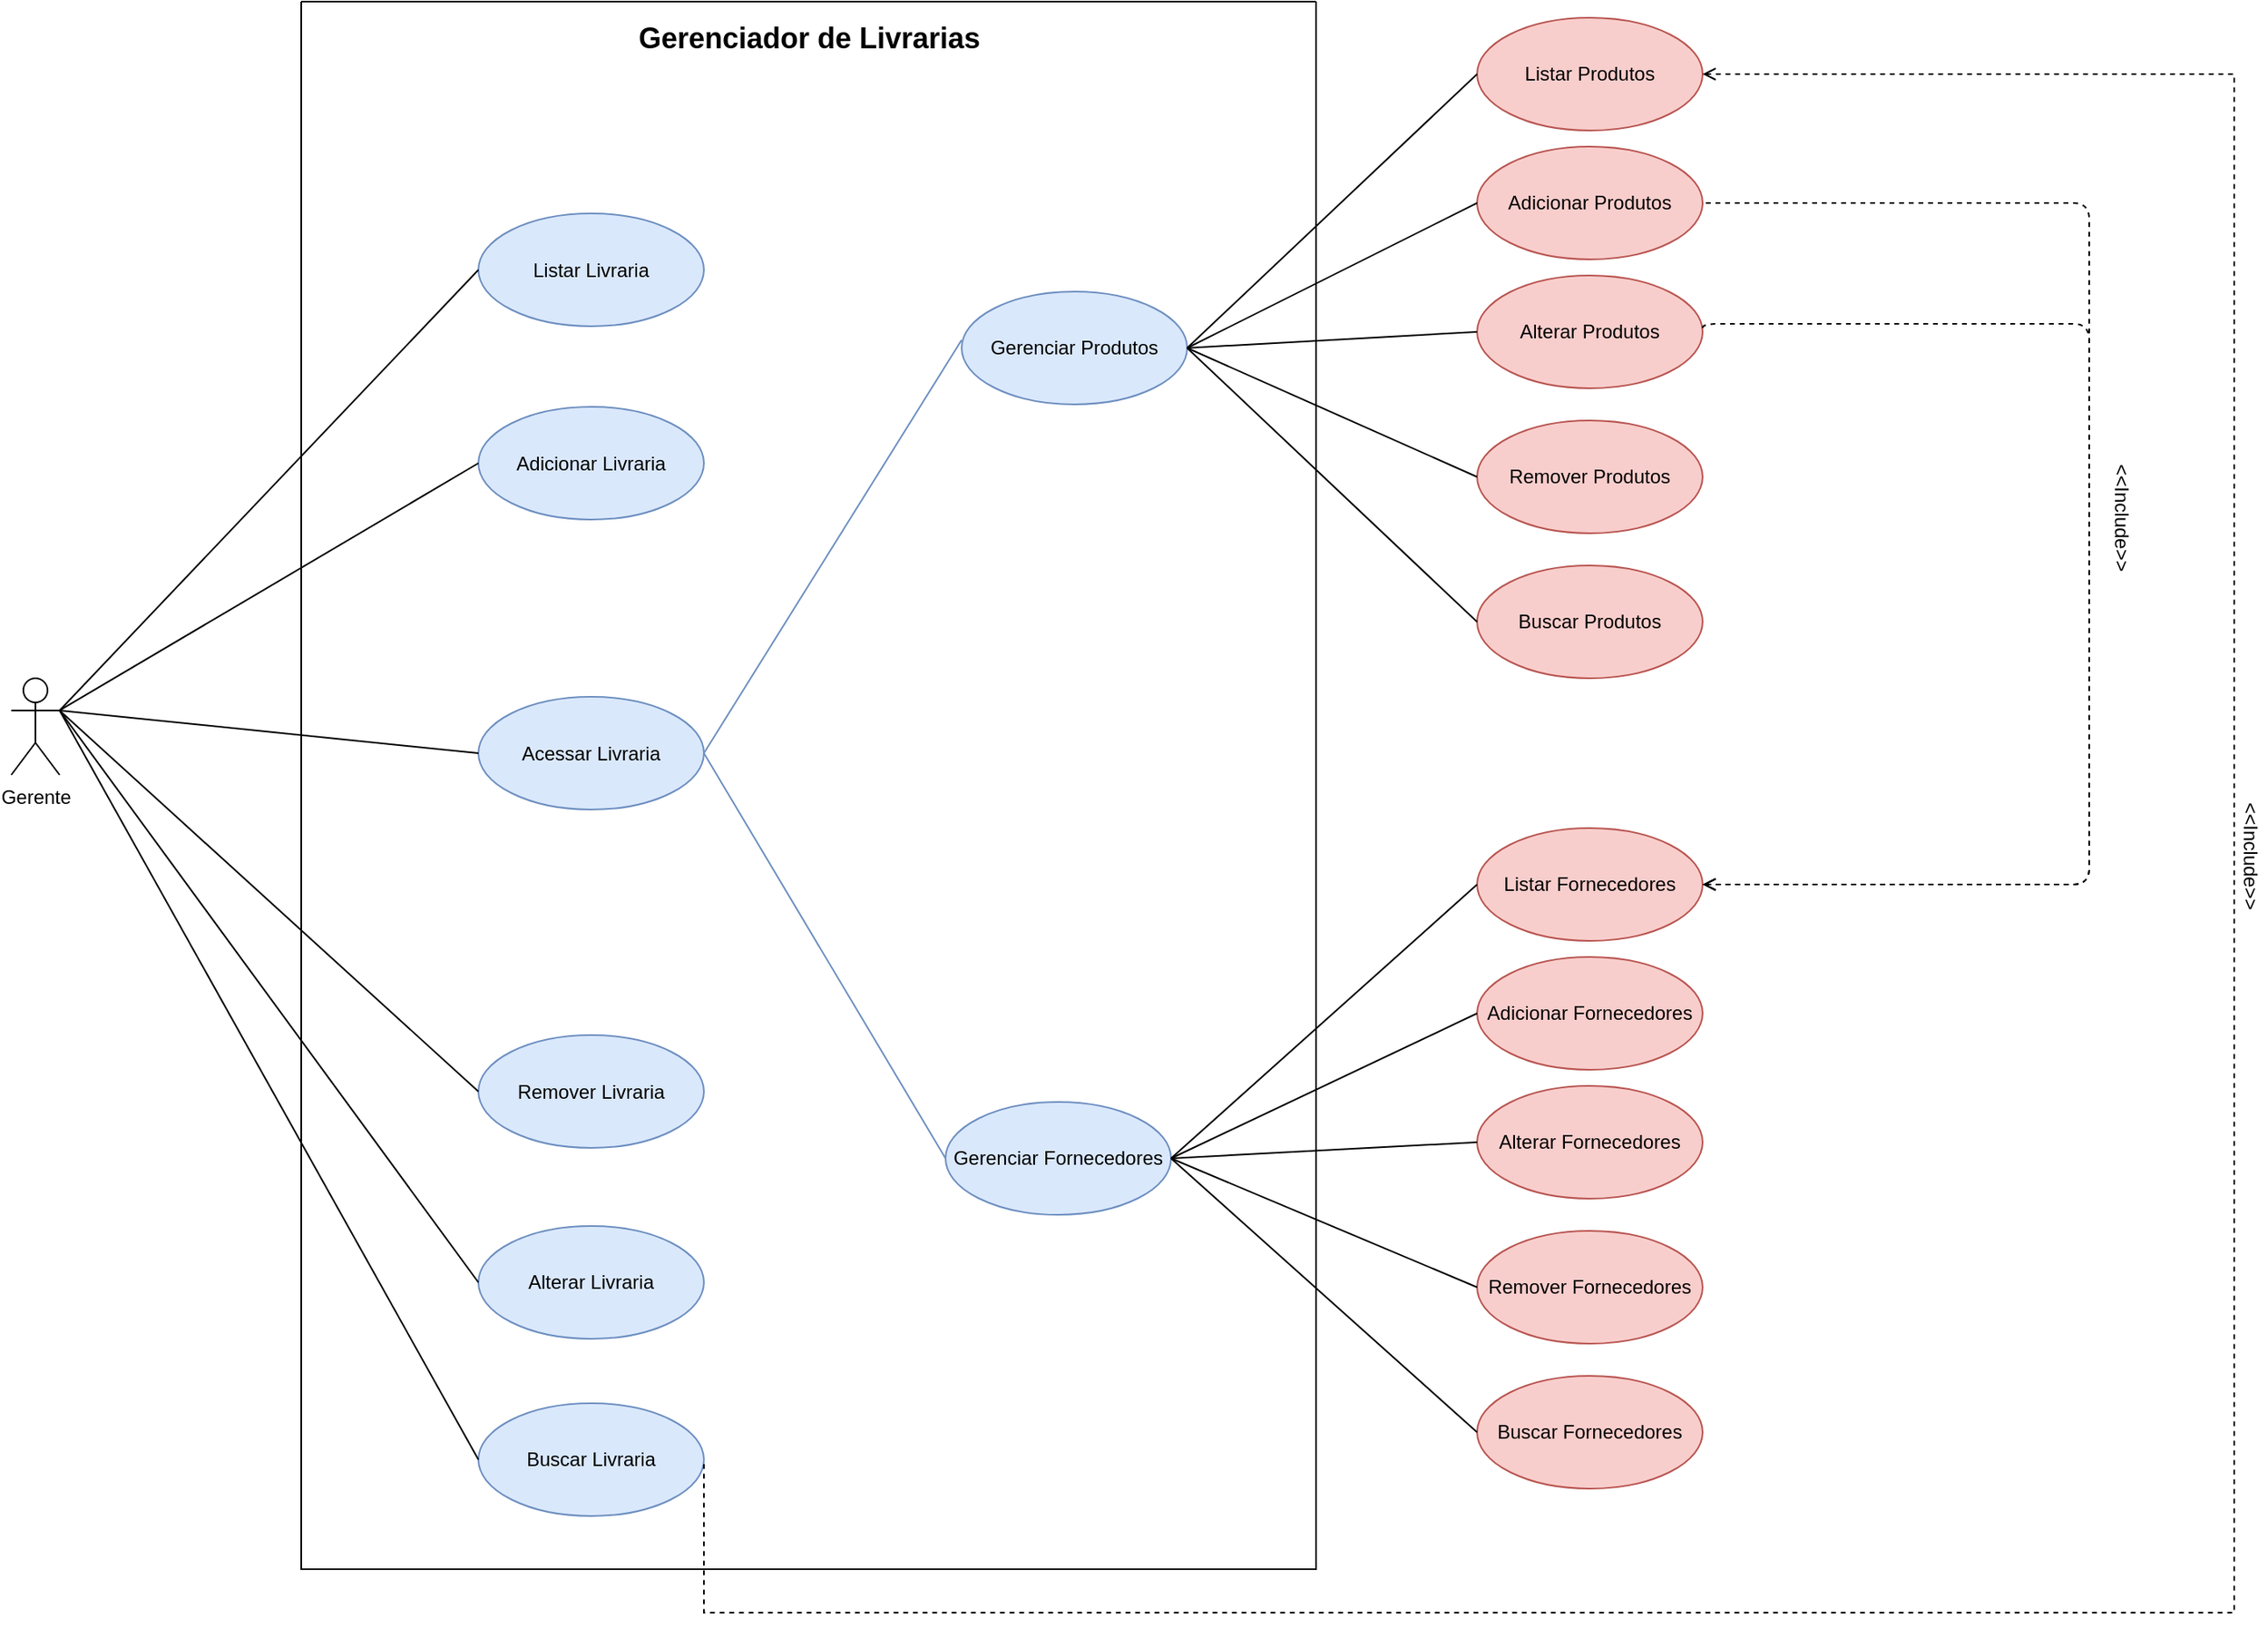 <mxfile version="14.7.2" type="device"><diagram id="RECcTxgNgB0pCelS--qA" name="Page-1"><mxGraphModel dx="2031" dy="1053" grid="1" gridSize="10" guides="1" tooltips="1" connect="1" arrows="1" fold="1" page="1" pageScale="1" pageWidth="2336" pageHeight="1654" math="0" shadow="0"><root><mxCell id="0"/><mxCell id="1" parent="0"/><mxCell id="3fpSpUezCXpRgiBfMQwS-1" value="Gerente" style="shape=umlActor;verticalLabelPosition=bottom;verticalAlign=top;html=1;outlineConnect=0;" parent="1" vertex="1"><mxGeometry x="60" y="500" width="30" height="60" as="geometry"/></mxCell><mxCell id="3fpSpUezCXpRgiBfMQwS-3" value="" style="swimlane;startSize=0;" parent="1" vertex="1"><mxGeometry x="240" y="80" width="630" height="973" as="geometry"/></mxCell><mxCell id="3fpSpUezCXpRgiBfMQwS-10" value="Listar Livraria" style="ellipse;whiteSpace=wrap;html=1;fillColor=#dae8fc;strokeColor=#6c8ebf;" parent="3fpSpUezCXpRgiBfMQwS-3" vertex="1"><mxGeometry x="110" y="131.5" width="140" height="70" as="geometry"/></mxCell><mxCell id="3fpSpUezCXpRgiBfMQwS-9" value="Adicionar Livraria" style="ellipse;whiteSpace=wrap;html=1;fillColor=#dae8fc;strokeColor=#6c8ebf;" parent="3fpSpUezCXpRgiBfMQwS-3" vertex="1"><mxGeometry x="110" y="251.5" width="140" height="70" as="geometry"/></mxCell><mxCell id="3fpSpUezCXpRgiBfMQwS-8" value="Remover Livraria" style="ellipse;whiteSpace=wrap;html=1;fillColor=#dae8fc;strokeColor=#6c8ebf;" parent="3fpSpUezCXpRgiBfMQwS-3" vertex="1"><mxGeometry x="110" y="641.5" width="140" height="70" as="geometry"/></mxCell><mxCell id="3fpSpUezCXpRgiBfMQwS-7" value="Alterar Livraria" style="ellipse;whiteSpace=wrap;html=1;fillColor=#dae8fc;strokeColor=#6c8ebf;" parent="3fpSpUezCXpRgiBfMQwS-3" vertex="1"><mxGeometry x="110" y="760" width="140" height="70" as="geometry"/></mxCell><mxCell id="3fpSpUezCXpRgiBfMQwS-6" value="Acessar Livraria" style="ellipse;whiteSpace=wrap;html=1;fillColor=#dae8fc;strokeColor=#6c8ebf;" parent="3fpSpUezCXpRgiBfMQwS-3" vertex="1"><mxGeometry x="110" y="431.5" width="140" height="70" as="geometry"/></mxCell><mxCell id="3fpSpUezCXpRgiBfMQwS-5" value="Gerenciar Produtos" style="ellipse;whiteSpace=wrap;html=1;fillColor=#dae8fc;strokeColor=#6c8ebf;" parent="3fpSpUezCXpRgiBfMQwS-3" vertex="1"><mxGeometry x="410" y="180" width="140" height="70" as="geometry"/></mxCell><mxCell id="3fpSpUezCXpRgiBfMQwS-4" value="Gerenciar Fornecedores" style="ellipse;whiteSpace=wrap;html=1;fillColor=#dae8fc;strokeColor=#6c8ebf;" parent="3fpSpUezCXpRgiBfMQwS-3" vertex="1"><mxGeometry x="400" y="683" width="140" height="70" as="geometry"/></mxCell><mxCell id="3fpSpUezCXpRgiBfMQwS-26" value="&lt;b&gt;&lt;font style=&quot;font-size: 18px&quot;&gt;Gerenciador de Livrarias&lt;/font&gt;&lt;/b&gt;" style="text;html=1;align=center;verticalAlign=middle;resizable=0;points=[];autosize=1;strokeColor=none;" parent="3fpSpUezCXpRgiBfMQwS-3" vertex="1"><mxGeometry x="200" y="13" width="230" height="20" as="geometry"/></mxCell><mxCell id="3fpSpUezCXpRgiBfMQwS-28" value="" style="endArrow=none;html=1;rounded=0;exitX=1;exitY=0.5;exitDx=0;exitDy=0;entryX=0;entryY=0.5;entryDx=0;entryDy=0;fillColor=#dae8fc;strokeColor=#6c8ebf;" parent="3fpSpUezCXpRgiBfMQwS-3" source="3fpSpUezCXpRgiBfMQwS-6" target="3fpSpUezCXpRgiBfMQwS-4" edge="1"><mxGeometry relative="1" as="geometry"><mxPoint x="400" y="513" as="sourcePoint"/><mxPoint x="560" y="513" as="targetPoint"/></mxGeometry></mxCell><mxCell id="HwZBsva0_BQVAz0KcNDP-1" value="Buscar Livraria" style="ellipse;whiteSpace=wrap;html=1;fillColor=#dae8fc;strokeColor=#6c8ebf;" vertex="1" parent="3fpSpUezCXpRgiBfMQwS-3"><mxGeometry x="110" y="870" width="140" height="70" as="geometry"/></mxCell><mxCell id="3fpSpUezCXpRgiBfMQwS-21" value="" style="endArrow=none;html=1;rounded=0;exitX=1;exitY=0.333;exitDx=0;exitDy=0;exitPerimeter=0;entryX=0;entryY=0.5;entryDx=0;entryDy=0;" parent="1" source="3fpSpUezCXpRgiBfMQwS-1" target="3fpSpUezCXpRgiBfMQwS-7" edge="1"><mxGeometry relative="1" as="geometry"><mxPoint x="640" y="380" as="sourcePoint"/><mxPoint x="800" y="380" as="targetPoint"/></mxGeometry></mxCell><mxCell id="3fpSpUezCXpRgiBfMQwS-22" value="" style="endArrow=none;html=1;rounded=0;exitX=1;exitY=0.333;exitDx=0;exitDy=0;exitPerimeter=0;entryX=0;entryY=0.5;entryDx=0;entryDy=0;" parent="1" source="3fpSpUezCXpRgiBfMQwS-1" target="3fpSpUezCXpRgiBfMQwS-8" edge="1"><mxGeometry relative="1" as="geometry"><mxPoint x="640" y="380" as="sourcePoint"/><mxPoint x="800" y="380" as="targetPoint"/></mxGeometry></mxCell><mxCell id="3fpSpUezCXpRgiBfMQwS-23" value="" style="endArrow=none;html=1;rounded=0;exitX=1;exitY=0.333;exitDx=0;exitDy=0;exitPerimeter=0;entryX=0;entryY=0.5;entryDx=0;entryDy=0;" parent="1" source="3fpSpUezCXpRgiBfMQwS-1" target="3fpSpUezCXpRgiBfMQwS-6" edge="1"><mxGeometry relative="1" as="geometry"><mxPoint x="640" y="380" as="sourcePoint"/><mxPoint x="800" y="380" as="targetPoint"/></mxGeometry></mxCell><mxCell id="3fpSpUezCXpRgiBfMQwS-24" value="" style="endArrow=none;html=1;rounded=0;exitX=1;exitY=0.333;exitDx=0;exitDy=0;exitPerimeter=0;entryX=0;entryY=0.5;entryDx=0;entryDy=0;" parent="1" source="3fpSpUezCXpRgiBfMQwS-1" target="3fpSpUezCXpRgiBfMQwS-9" edge="1"><mxGeometry relative="1" as="geometry"><mxPoint x="640" y="380" as="sourcePoint"/><mxPoint x="800" y="380" as="targetPoint"/></mxGeometry></mxCell><mxCell id="3fpSpUezCXpRgiBfMQwS-25" value="" style="endArrow=none;html=1;rounded=0;exitX=1;exitY=0.333;exitDx=0;exitDy=0;exitPerimeter=0;entryX=0;entryY=0.5;entryDx=0;entryDy=0;" parent="1" source="3fpSpUezCXpRgiBfMQwS-1" target="3fpSpUezCXpRgiBfMQwS-10" edge="1"><mxGeometry relative="1" as="geometry"><mxPoint x="640" y="380" as="sourcePoint"/><mxPoint x="800" y="380" as="targetPoint"/></mxGeometry></mxCell><mxCell id="3fpSpUezCXpRgiBfMQwS-27" value="" style="endArrow=none;html=1;rounded=0;exitX=1;exitY=0.5;exitDx=0;exitDy=0;fillColor=#dae8fc;strokeColor=#6c8ebf;" parent="1" source="3fpSpUezCXpRgiBfMQwS-6" edge="1"><mxGeometry relative="1" as="geometry"><mxPoint x="640" y="580" as="sourcePoint"/><mxPoint x="650" y="290" as="targetPoint"/></mxGeometry></mxCell><mxCell id="3fpSpUezCXpRgiBfMQwS-11" value="Listar Produtos" style="ellipse;whiteSpace=wrap;html=1;fillColor=#f8cecc;strokeColor=#b85450;" parent="1" vertex="1"><mxGeometry x="970" y="90" width="140" height="70" as="geometry"/></mxCell><mxCell id="3fpSpUezCXpRgiBfMQwS-12" value="Adicionar Produtos" style="ellipse;whiteSpace=wrap;html=1;fillColor=#f8cecc;strokeColor=#b85450;" parent="1" vertex="1"><mxGeometry x="970" y="170" width="140" height="70" as="geometry"/></mxCell><mxCell id="3fpSpUezCXpRgiBfMQwS-13" value="Remover Produtos" style="ellipse;whiteSpace=wrap;html=1;fillColor=#f8cecc;strokeColor=#b85450;" parent="1" vertex="1"><mxGeometry x="970" y="340" width="140" height="70" as="geometry"/></mxCell><mxCell id="3fpSpUezCXpRgiBfMQwS-14" value="Buscar Produtos" style="ellipse;whiteSpace=wrap;html=1;fillColor=#f8cecc;strokeColor=#b85450;" parent="1" vertex="1"><mxGeometry x="970" y="430" width="140" height="70" as="geometry"/></mxCell><mxCell id="3fpSpUezCXpRgiBfMQwS-15" value="Alterar Produtos" style="ellipse;whiteSpace=wrap;html=1;fillColor=#f8cecc;strokeColor=#b85450;" parent="1" vertex="1"><mxGeometry x="970" y="250" width="140" height="70" as="geometry"/></mxCell><mxCell id="3fpSpUezCXpRgiBfMQwS-16" value="Listar Fornecedores" style="ellipse;whiteSpace=wrap;html=1;fillColor=#f8cecc;strokeColor=#b85450;" parent="1" vertex="1"><mxGeometry x="970" y="593" width="140" height="70" as="geometry"/></mxCell><mxCell id="3fpSpUezCXpRgiBfMQwS-17" value="Adicionar Fornecedores" style="ellipse;whiteSpace=wrap;html=1;fillColor=#f8cecc;strokeColor=#b85450;" parent="1" vertex="1"><mxGeometry x="970" y="673" width="140" height="70" as="geometry"/></mxCell><mxCell id="3fpSpUezCXpRgiBfMQwS-18" value="Remover Fornecedores" style="ellipse;whiteSpace=wrap;html=1;fillColor=#f8cecc;strokeColor=#b85450;" parent="1" vertex="1"><mxGeometry x="970" y="843" width="140" height="70" as="geometry"/></mxCell><mxCell id="3fpSpUezCXpRgiBfMQwS-19" value="Buscar Fornecedores" style="ellipse;whiteSpace=wrap;html=1;fillColor=#f8cecc;strokeColor=#b85450;" parent="1" vertex="1"><mxGeometry x="970" y="933" width="140" height="70" as="geometry"/></mxCell><mxCell id="3fpSpUezCXpRgiBfMQwS-20" value="Alterar Fornecedores" style="ellipse;whiteSpace=wrap;html=1;fillColor=#f8cecc;strokeColor=#b85450;" parent="1" vertex="1"><mxGeometry x="970" y="753" width="140" height="70" as="geometry"/></mxCell><mxCell id="3fpSpUezCXpRgiBfMQwS-29" value="" style="endArrow=none;html=1;rounded=0;entryX=0;entryY=0.5;entryDx=0;entryDy=0;exitX=1;exitY=0.5;exitDx=0;exitDy=0;" parent="1" source="3fpSpUezCXpRgiBfMQwS-4" target="3fpSpUezCXpRgiBfMQwS-19" edge="1"><mxGeometry relative="1" as="geometry"><mxPoint x="640" y="480" as="sourcePoint"/><mxPoint x="800" y="480" as="targetPoint"/></mxGeometry></mxCell><mxCell id="3fpSpUezCXpRgiBfMQwS-30" value="" style="endArrow=none;html=1;rounded=0;entryX=0;entryY=0.5;entryDx=0;entryDy=0;exitX=1;exitY=0.5;exitDx=0;exitDy=0;" parent="1" source="3fpSpUezCXpRgiBfMQwS-4" target="3fpSpUezCXpRgiBfMQwS-18" edge="1"><mxGeometry relative="1" as="geometry"><mxPoint x="640" y="480" as="sourcePoint"/><mxPoint x="800" y="480" as="targetPoint"/></mxGeometry></mxCell><mxCell id="3fpSpUezCXpRgiBfMQwS-31" value="" style="endArrow=none;html=1;rounded=0;entryX=0;entryY=0.5;entryDx=0;entryDy=0;exitX=1;exitY=0.5;exitDx=0;exitDy=0;" parent="1" source="3fpSpUezCXpRgiBfMQwS-4" target="3fpSpUezCXpRgiBfMQwS-20" edge="1"><mxGeometry relative="1" as="geometry"><mxPoint x="640" y="480" as="sourcePoint"/><mxPoint x="800" y="480" as="targetPoint"/></mxGeometry></mxCell><mxCell id="3fpSpUezCXpRgiBfMQwS-32" value="" style="endArrow=none;html=1;rounded=0;entryX=0;entryY=0.5;entryDx=0;entryDy=0;exitX=1;exitY=0.5;exitDx=0;exitDy=0;" parent="1" source="3fpSpUezCXpRgiBfMQwS-4" target="3fpSpUezCXpRgiBfMQwS-17" edge="1"><mxGeometry relative="1" as="geometry"><mxPoint x="640" y="480" as="sourcePoint"/><mxPoint x="800" y="480" as="targetPoint"/></mxGeometry></mxCell><mxCell id="3fpSpUezCXpRgiBfMQwS-33" value="" style="endArrow=none;html=1;rounded=0;entryX=0;entryY=0.5;entryDx=0;entryDy=0;exitX=1;exitY=0.5;exitDx=0;exitDy=0;" parent="1" source="3fpSpUezCXpRgiBfMQwS-4" target="3fpSpUezCXpRgiBfMQwS-16" edge="1"><mxGeometry relative="1" as="geometry"><mxPoint x="640" y="480" as="sourcePoint"/><mxPoint x="800" y="480" as="targetPoint"/></mxGeometry></mxCell><mxCell id="3fpSpUezCXpRgiBfMQwS-34" value="" style="endArrow=none;html=1;rounded=0;entryX=0;entryY=0.5;entryDx=0;entryDy=0;exitX=1;exitY=0.5;exitDx=0;exitDy=0;" parent="1" source="3fpSpUezCXpRgiBfMQwS-5" target="3fpSpUezCXpRgiBfMQwS-14" edge="1"><mxGeometry relative="1" as="geometry"><mxPoint x="640" y="480" as="sourcePoint"/><mxPoint x="800" y="480" as="targetPoint"/></mxGeometry></mxCell><mxCell id="3fpSpUezCXpRgiBfMQwS-35" value="" style="endArrow=none;html=1;rounded=0;entryX=0;entryY=0.5;entryDx=0;entryDy=0;exitX=1;exitY=0.5;exitDx=0;exitDy=0;" parent="1" source="3fpSpUezCXpRgiBfMQwS-5" target="3fpSpUezCXpRgiBfMQwS-13" edge="1"><mxGeometry relative="1" as="geometry"><mxPoint x="640" y="480" as="sourcePoint"/><mxPoint x="800" y="480" as="targetPoint"/></mxGeometry></mxCell><mxCell id="3fpSpUezCXpRgiBfMQwS-36" value="" style="endArrow=none;html=1;rounded=0;entryX=0;entryY=0.5;entryDx=0;entryDy=0;exitX=1;exitY=0.5;exitDx=0;exitDy=0;" parent="1" source="3fpSpUezCXpRgiBfMQwS-5" target="3fpSpUezCXpRgiBfMQwS-15" edge="1"><mxGeometry relative="1" as="geometry"><mxPoint x="640" y="480" as="sourcePoint"/><mxPoint x="800" y="480" as="targetPoint"/></mxGeometry></mxCell><mxCell id="3fpSpUezCXpRgiBfMQwS-37" value="" style="endArrow=none;html=1;rounded=0;entryX=0;entryY=0.5;entryDx=0;entryDy=0;exitX=1;exitY=0.5;exitDx=0;exitDy=0;" parent="1" source="3fpSpUezCXpRgiBfMQwS-5" target="3fpSpUezCXpRgiBfMQwS-12" edge="1"><mxGeometry relative="1" as="geometry"><mxPoint x="640" y="480" as="sourcePoint"/><mxPoint x="800" y="480" as="targetPoint"/></mxGeometry></mxCell><mxCell id="3fpSpUezCXpRgiBfMQwS-38" value="" style="endArrow=none;html=1;rounded=0;entryX=0;entryY=0.5;entryDx=0;entryDy=0;exitX=1;exitY=0.5;exitDx=0;exitDy=0;" parent="1" source="3fpSpUezCXpRgiBfMQwS-5" target="3fpSpUezCXpRgiBfMQwS-11" edge="1"><mxGeometry relative="1" as="geometry"><mxPoint x="640" y="480" as="sourcePoint"/><mxPoint x="800" y="480" as="targetPoint"/></mxGeometry></mxCell><mxCell id="HwZBsva0_BQVAz0KcNDP-2" value="" style="endArrow=none;html=1;rounded=0;entryX=0;entryY=0.5;entryDx=0;entryDy=0;exitX=1;exitY=0.333;exitDx=0;exitDy=0;exitPerimeter=0;" edge="1" parent="1" source="3fpSpUezCXpRgiBfMQwS-1" target="HwZBsva0_BQVAz0KcNDP-1"><mxGeometry relative="1" as="geometry"><mxPoint x="90" y="670" as="sourcePoint"/><mxPoint x="360.0" y="896.5" as="targetPoint"/></mxGeometry></mxCell><mxCell id="HwZBsva0_BQVAz0KcNDP-5" value="" style="endArrow=none;html=1;rounded=0;entryX=1;entryY=0.5;entryDx=0;entryDy=0;edgeStyle=orthogonalEdgeStyle;startArrow=open;startFill=0;dashed=1;exitX=1;exitY=0.5;exitDx=0;exitDy=0;" edge="1" parent="1" source="3fpSpUezCXpRgiBfMQwS-11" target="HwZBsva0_BQVAz0KcNDP-1"><mxGeometry relative="1" as="geometry"><mxPoint x="1150" y="181" as="sourcePoint"/><mxPoint x="980.0" y="638" as="targetPoint"/><Array as="points"><mxPoint x="1440" y="125"/><mxPoint x="1440" y="1080"/><mxPoint x="490" y="1080"/></Array></mxGeometry></mxCell><mxCell id="HwZBsva0_BQVAz0KcNDP-6" value="&amp;lt;&amp;lt;Include&amp;gt;&amp;gt;" style="text;html=1;align=center;verticalAlign=middle;resizable=0;points=[];autosize=1;strokeColor=none;rotation=90;" vertex="1" parent="1"><mxGeometry x="1410" y="600" width="80" height="20" as="geometry"/></mxCell><mxCell id="HwZBsva0_BQVAz0KcNDP-10" value="" style="endArrow=none;dashed=1;html=1;exitX=1;exitY=0.5;exitDx=0;exitDy=0;entryX=1;entryY=0.5;entryDx=0;entryDy=0;startArrow=open;startFill=0;edgeStyle=orthogonalEdgeStyle;" edge="1" parent="1" source="3fpSpUezCXpRgiBfMQwS-16" target="3fpSpUezCXpRgiBfMQwS-12"><mxGeometry width="50" height="50" relative="1" as="geometry"><mxPoint x="1300" y="630" as="sourcePoint"/><mxPoint x="1280" y="510" as="targetPoint"/><Array as="points"><mxPoint x="1350" y="628"/><mxPoint x="1350" y="205"/></Array></mxGeometry></mxCell><mxCell id="HwZBsva0_BQVAz0KcNDP-11" value="&amp;lt;&amp;lt;Include&amp;gt;&amp;gt;" style="text;html=1;align=center;verticalAlign=middle;resizable=0;points=[];autosize=1;strokeColor=none;rotation=90;" vertex="1" parent="1"><mxGeometry x="1330" y="390" width="80" height="20" as="geometry"/></mxCell><mxCell id="HwZBsva0_BQVAz0KcNDP-12" value="" style="endArrow=none;dashed=1;html=1;entryX=1;entryY=0.5;entryDx=0;entryDy=0;startArrow=open;startFill=0;edgeStyle=orthogonalEdgeStyle;" edge="1" parent="1" target="3fpSpUezCXpRgiBfMQwS-15"><mxGeometry width="50" height="50" relative="1" as="geometry"><mxPoint x="1110" y="628" as="sourcePoint"/><mxPoint x="1120.0" y="215" as="targetPoint"/><Array as="points"><mxPoint x="1350" y="628"/><mxPoint x="1350" y="280"/><mxPoint x="1110" y="280"/></Array></mxGeometry></mxCell></root></mxGraphModel></diagram></mxfile>